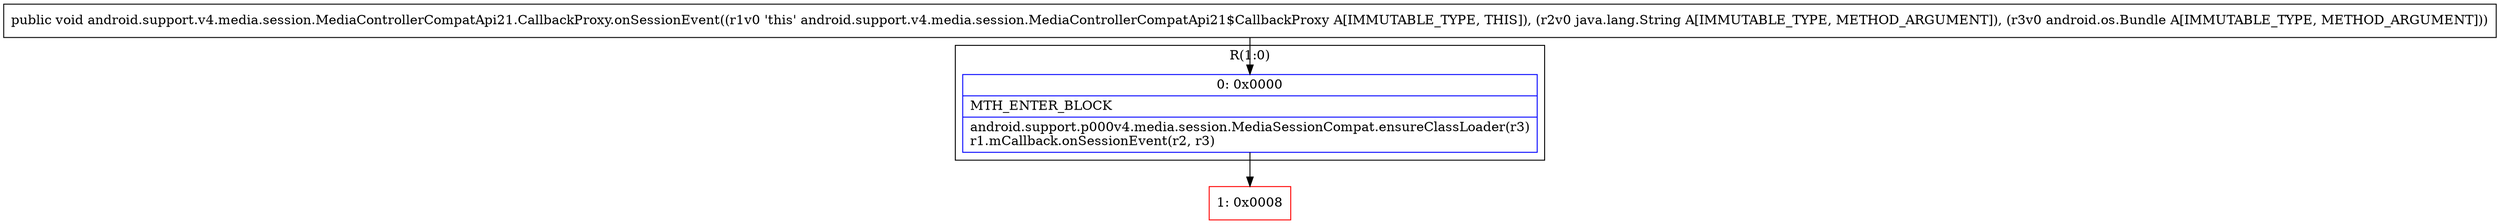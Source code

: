 digraph "CFG forandroid.support.v4.media.session.MediaControllerCompatApi21.CallbackProxy.onSessionEvent(Ljava\/lang\/String;Landroid\/os\/Bundle;)V" {
subgraph cluster_Region_1153349238 {
label = "R(1:0)";
node [shape=record,color=blue];
Node_0 [shape=record,label="{0\:\ 0x0000|MTH_ENTER_BLOCK\l|android.support.p000v4.media.session.MediaSessionCompat.ensureClassLoader(r3)\lr1.mCallback.onSessionEvent(r2, r3)\l}"];
}
Node_1 [shape=record,color=red,label="{1\:\ 0x0008}"];
MethodNode[shape=record,label="{public void android.support.v4.media.session.MediaControllerCompatApi21.CallbackProxy.onSessionEvent((r1v0 'this' android.support.v4.media.session.MediaControllerCompatApi21$CallbackProxy A[IMMUTABLE_TYPE, THIS]), (r2v0 java.lang.String A[IMMUTABLE_TYPE, METHOD_ARGUMENT]), (r3v0 android.os.Bundle A[IMMUTABLE_TYPE, METHOD_ARGUMENT])) }"];
MethodNode -> Node_0;
Node_0 -> Node_1;
}

